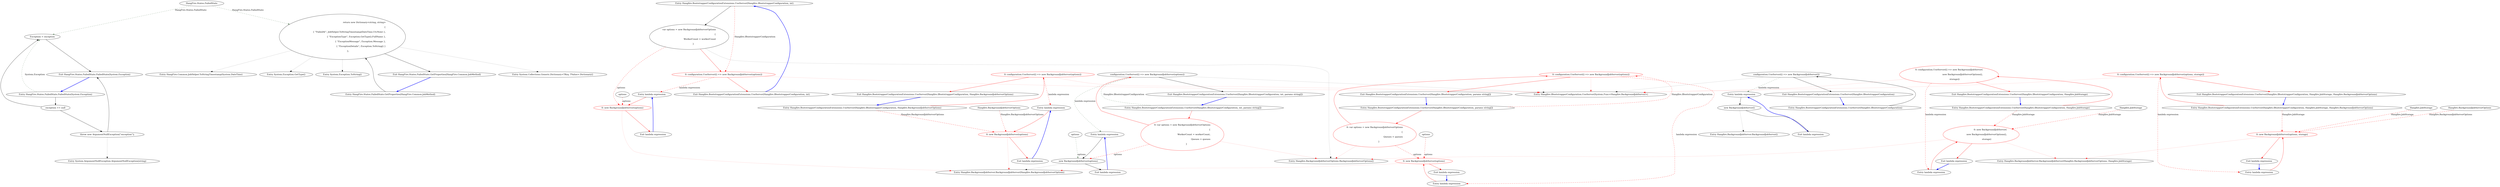digraph  {
n13 [label="HangFire.States.FailedState", span=""];
n0 [cluster="HangFire.States.FailedState.FailedState(System.Exception)", label="Entry HangFire.States.FailedState.FailedState(System.Exception)", span="27-27"];
n1 [cluster="HangFire.States.FailedState.FailedState(System.Exception)", label="exception == null", span="29-29"];
n3 [cluster="HangFire.States.FailedState.FailedState(System.Exception)", label="Exception = exception", span="31-31"];
n2 [cluster="HangFire.States.FailedState.FailedState(System.Exception)", label="throw new ArgumentNullException(''exception'');", span="29-29"];
n4 [cluster="HangFire.States.FailedState.FailedState(System.Exception)", label="Exit HangFire.States.FailedState.FailedState(System.Exception)", span="27-27"];
n5 [cluster="System.ArgumentNullException.ArgumentNullException(string)", label="Entry System.ArgumentNullException.ArgumentNullException(string)", span="0-0"];
n6 [cluster="HangFire.States.FailedState.GetProperties(HangFire.Common.JobMethod)", label="Entry HangFire.States.FailedState.GetProperties(HangFire.Common.JobMethod)", span="37-37"];
n7 [cluster="HangFire.States.FailedState.GetProperties(HangFire.Common.JobMethod)", label="return new Dictionary<string, string>\r\n                {\r\n                    { ''FailedAt'', JobHelper.ToStringTimestamp(DateTime.UtcNow) },\r\n                    { ''ExceptionType'', Exception.GetType().FullName },\r\n                    { ''ExceptionMessage'', Exception.Message },\r\n                    { ''ExceptionDetails'', Exception.ToString() }\r\n                };", span="39-45"];
n8 [cluster="HangFire.States.FailedState.GetProperties(HangFire.Common.JobMethod)", label="Exit HangFire.States.FailedState.GetProperties(HangFire.Common.JobMethod)", span="37-37"];
n9 [cluster="System.Collections.Generic.Dictionary<TKey, TValue>.Dictionary()", label="Entry System.Collections.Generic.Dictionary<TKey, TValue>.Dictionary()", span="0-0"];
n10 [cluster="HangFire.Common.JobHelper.ToStringTimestamp(System.DateTime)", label="Entry HangFire.Common.JobHelper.ToStringTimestamp(System.DateTime)", span="46-46"];
n11 [cluster="System.Exception.GetType()", label="Entry System.Exception.GetType()", span="0-0"];
n12 [cluster="System.Exception.ToString()", label="Entry System.Exception.ToString()", span="0-0"];
m0_8 [cluster="Hangfire.BootstrapperConfigurationExtensions.UseServer(Hangfire.IBootstrapperConfiguration, int)", file="SqlServerMonitoringApi.cs", label="Entry Hangfire.BootstrapperConfigurationExtensions.UseServer(Hangfire.IBootstrapperConfiguration, int)", span="42-42"];
m0_9 [cluster="Hangfire.BootstrapperConfigurationExtensions.UseServer(Hangfire.IBootstrapperConfiguration, int)", file="SqlServerMonitoringApi.cs", label="var options = new BackgroundJobServerOptions\r\n            {\r\n                WorkerCount = workerCount\r\n            }", span="46-49"];
m0_10 [cluster="Hangfire.BootstrapperConfigurationExtensions.UseServer(Hangfire.IBootstrapperConfiguration, int)", color=red, community=0, file="SqlServerMonitoringApi.cs", label="0: configuration.UseServer(() => new BackgroundJobServer(options))", span="51-51"];
m0_11 [cluster="Hangfire.BootstrapperConfigurationExtensions.UseServer(Hangfire.IBootstrapperConfiguration, int)", file="SqlServerMonitoringApi.cs", label="Exit Hangfire.BootstrapperConfigurationExtensions.UseServer(Hangfire.IBootstrapperConfiguration, int)", span="42-42"];
m0_44 [cluster="Hangfire.BootstrapperConfigurationExtensions.UseServer(Hangfire.IBootstrapperConfiguration, Hangfire.JobStorage, Hangfire.BackgroundJobServerOptions)", file="SqlServerMonitoringApi.cs", label="Entry Hangfire.BootstrapperConfigurationExtensions.UseServer(Hangfire.IBootstrapperConfiguration, Hangfire.JobStorage, Hangfire.BackgroundJobServerOptions)", span="140-140"];
m0_45 [cluster="Hangfire.BootstrapperConfigurationExtensions.UseServer(Hangfire.IBootstrapperConfiguration, Hangfire.JobStorage, Hangfire.BackgroundJobServerOptions)", color=red, community=0, file="SqlServerMonitoringApi.cs", label="0: configuration.UseServer(() => new BackgroundJobServer(options, storage))", span="145-145"];
m0_46 [cluster="Hangfire.BootstrapperConfigurationExtensions.UseServer(Hangfire.IBootstrapperConfiguration, Hangfire.JobStorage, Hangfire.BackgroundJobServerOptions)", file="SqlServerMonitoringApi.cs", label="Exit Hangfire.BootstrapperConfigurationExtensions.UseServer(Hangfire.IBootstrapperConfiguration, Hangfire.JobStorage, Hangfire.BackgroundJobServerOptions)", span="140-140"];
m0_16 [cluster="Hangfire.BackgroundJobServer.BackgroundJobServer(Hangfire.BackgroundJobServerOptions)", file="SqlServerMonitoringApi.cs", label="Entry Hangfire.BackgroundJobServer.BackgroundJobServer(Hangfire.BackgroundJobServerOptions)", span="63-63"];
m0_7 [cluster="Hangfire.BackgroundJobServer.BackgroundJobServer()", file="SqlServerMonitoringApi.cs", label="Entry Hangfire.BackgroundJobServer.BackgroundJobServer()", span="43-43"];
m0_17 [cluster="Hangfire.BootstrapperConfigurationExtensions.UseServer(Hangfire.IBootstrapperConfiguration, params string[])", file="SqlServerMonitoringApi.cs", label="Entry Hangfire.BootstrapperConfigurationExtensions.UseServer(Hangfire.IBootstrapperConfiguration, params string[])", span="62-62"];
m0_18 [cluster="Hangfire.BootstrapperConfigurationExtensions.UseServer(Hangfire.IBootstrapperConfiguration, params string[])", color=red, community=0, file="SqlServerMonitoringApi.cs", label="0: var options = new BackgroundJobServerOptions\r\n            {\r\n                Queues = queues\r\n            }", span="66-69"];
m0_19 [cluster="Hangfire.BootstrapperConfigurationExtensions.UseServer(Hangfire.IBootstrapperConfiguration, params string[])", color=red, community=0, file="SqlServerMonitoringApi.cs", label="0: configuration.UseServer(() => new BackgroundJobServer(options))", span="71-71"];
m0_20 [cluster="Hangfire.BootstrapperConfigurationExtensions.UseServer(Hangfire.IBootstrapperConfiguration, params string[])", file="SqlServerMonitoringApi.cs", label="Exit Hangfire.BootstrapperConfigurationExtensions.UseServer(Hangfire.IBootstrapperConfiguration, params string[])", span="62-62"];
m0_43 [cluster="Hangfire.BackgroundJobServer.BackgroundJobServer(Hangfire.BackgroundJobServerOptions, Hangfire.JobStorage)", file="SqlServerMonitoringApi.cs", label="Entry Hangfire.BackgroundJobServer.BackgroundJobServer(Hangfire.BackgroundJobServerOptions, Hangfire.JobStorage)", span="74-74"];
m0_47 [cluster="lambda expression", file="SqlServerMonitoringApi.cs", label="Entry lambda expression", span="145-145"];
m0_4 [cluster="lambda expression", file="SqlServerMonitoringApi.cs", label="Entry lambda expression", span="31-31"];
m0_5 [cluster="lambda expression", file="SqlServerMonitoringApi.cs", label="new BackgroundJobServer()", span="31-31"];
m0_6 [cluster="lambda expression", file="SqlServerMonitoringApi.cs", label="Exit lambda expression", span="31-31"];
m0_14 [cluster="lambda expression", color=red, community=0, file="SqlServerMonitoringApi.cs", label="0: new BackgroundJobServer(options)", span="51-51"];
m0_13 [cluster="lambda expression", file="SqlServerMonitoringApi.cs", label="Entry lambda expression", span="51-51"];
m0_15 [cluster="lambda expression", file="SqlServerMonitoringApi.cs", label="Exit lambda expression", span="51-51"];
m0_22 [cluster="lambda expression", color=red, community=0, file="SqlServerMonitoringApi.cs", label="0: new BackgroundJobServer(options)", span="71-71"];
m0_21 [cluster="lambda expression", file="SqlServerMonitoringApi.cs", label="Entry lambda expression", span="71-71"];
m0_23 [cluster="lambda expression", file="SqlServerMonitoringApi.cs", label="Exit lambda expression", span="71-71"];
m0_29 [cluster="lambda expression", file="SqlServerMonitoringApi.cs", label="new BackgroundJobServer(options)", span="95-95"];
m0_28 [cluster="lambda expression", file="SqlServerMonitoringApi.cs", label="Entry lambda expression", span="95-95"];
m0_30 [cluster="lambda expression", file="SqlServerMonitoringApi.cs", label="Exit lambda expression", span="95-95"];
m0_35 [cluster="lambda expression", color=red, community=0, file="SqlServerMonitoringApi.cs", label="0: new BackgroundJobServer(options)", span="110-110"];
m0_34 [cluster="lambda expression", file="SqlServerMonitoringApi.cs", label="Entry lambda expression", span="110-110"];
m0_36 [cluster="lambda expression", file="SqlServerMonitoringApi.cs", label="Exit lambda expression", span="110-110"];
m0_41 [cluster="lambda expression", color=red, community=0, file="SqlServerMonitoringApi.cs", label="0: new BackgroundJobServer(\r\n                new BackgroundJobServerOptions(),\r\n                storage)", span="125-127"];
m0_40 [cluster="lambda expression", file="SqlServerMonitoringApi.cs", label="Entry lambda expression", span="125-127"];
m0_42 [cluster="lambda expression", file="SqlServerMonitoringApi.cs", label="Exit lambda expression", span="125-127"];
m0_48 [cluster="lambda expression", color=red, community=0, file="SqlServerMonitoringApi.cs", label="0: new BackgroundJobServer(options, storage)", span="145-145"];
m0_49 [cluster="lambda expression", file="SqlServerMonitoringApi.cs", label="Exit lambda expression", span="145-145"];
m0_3 [cluster="Hangfire.IBootstrapperConfiguration.UseServer(System.Func<Hangfire.BackgroundJobServer>)", file="SqlServerMonitoringApi.cs", label="Entry Hangfire.IBootstrapperConfiguration.UseServer(System.Func<Hangfire.BackgroundJobServer>)", span="81-81"];
m0_12 [cluster="Hangfire.BackgroundJobServerOptions.BackgroundJobServerOptions()", file="SqlServerMonitoringApi.cs", label="Entry Hangfire.BackgroundJobServerOptions.BackgroundJobServerOptions()", span="33-33"];
m0_24 [cluster="Hangfire.BootstrapperConfigurationExtensions.UseServer(Hangfire.IBootstrapperConfiguration, int, params string[])", file="SqlServerMonitoringApi.cs", label="Entry Hangfire.BootstrapperConfigurationExtensions.UseServer(Hangfire.IBootstrapperConfiguration, int, params string[])", span="84-84"];
m0_25 [cluster="Hangfire.BootstrapperConfigurationExtensions.UseServer(Hangfire.IBootstrapperConfiguration, int, params string[])", color=red, community=0, file="SqlServerMonitoringApi.cs", label="0: var options = new BackgroundJobServerOptions\r\n            {\r\n                WorkerCount = workerCount,\r\n                Queues = queues\r\n            }", span="89-93"];
m0_26 [cluster="Hangfire.BootstrapperConfigurationExtensions.UseServer(Hangfire.IBootstrapperConfiguration, int, params string[])", file="SqlServerMonitoringApi.cs", label="configuration.UseServer(() => new BackgroundJobServer(options))", span="95-95"];
m0_27 [cluster="Hangfire.BootstrapperConfigurationExtensions.UseServer(Hangfire.IBootstrapperConfiguration, int, params string[])", file="SqlServerMonitoringApi.cs", label="Exit Hangfire.BootstrapperConfigurationExtensions.UseServer(Hangfire.IBootstrapperConfiguration, int, params string[])", span="84-84"];
m0_31 [cluster="Hangfire.BootstrapperConfigurationExtensions.UseServer(Hangfire.IBootstrapperConfiguration, Hangfire.BackgroundJobServerOptions)", file="SqlServerMonitoringApi.cs", label="Entry Hangfire.BootstrapperConfigurationExtensions.UseServer(Hangfire.IBootstrapperConfiguration, Hangfire.BackgroundJobServerOptions)", span="106-106"];
m0_32 [cluster="Hangfire.BootstrapperConfigurationExtensions.UseServer(Hangfire.IBootstrapperConfiguration, Hangfire.BackgroundJobServerOptions)", color=red, community=0, file="SqlServerMonitoringApi.cs", label="0: configuration.UseServer(() => new BackgroundJobServer(options))", span="110-110"];
m0_33 [cluster="Hangfire.BootstrapperConfigurationExtensions.UseServer(Hangfire.IBootstrapperConfiguration, Hangfire.BackgroundJobServerOptions)", file="SqlServerMonitoringApi.cs", label="Exit Hangfire.BootstrapperConfigurationExtensions.UseServer(Hangfire.IBootstrapperConfiguration, Hangfire.BackgroundJobServerOptions)", span="106-106"];
m0_0 [cluster="Hangfire.BootstrapperConfigurationExtensions.UseServer(Hangfire.IBootstrapperConfiguration)", file="SqlServerMonitoringApi.cs", label="Entry Hangfire.BootstrapperConfigurationExtensions.UseServer(Hangfire.IBootstrapperConfiguration)", span="29-29"];
m0_1 [cluster="Hangfire.BootstrapperConfigurationExtensions.UseServer(Hangfire.IBootstrapperConfiguration)", file="SqlServerMonitoringApi.cs", label="configuration.UseServer(() => new BackgroundJobServer())", span="31-31"];
m0_2 [cluster="Hangfire.BootstrapperConfigurationExtensions.UseServer(Hangfire.IBootstrapperConfiguration)", file="SqlServerMonitoringApi.cs", label="Exit Hangfire.BootstrapperConfigurationExtensions.UseServer(Hangfire.IBootstrapperConfiguration)", span="29-29"];
m0_37 [cluster="Hangfire.BootstrapperConfigurationExtensions.UseServer(Hangfire.IBootstrapperConfiguration, Hangfire.JobStorage)", file="SqlServerMonitoringApi.cs", label="Entry Hangfire.BootstrapperConfigurationExtensions.UseServer(Hangfire.IBootstrapperConfiguration, Hangfire.JobStorage)", span="121-121"];
m0_38 [cluster="Hangfire.BootstrapperConfigurationExtensions.UseServer(Hangfire.IBootstrapperConfiguration, Hangfire.JobStorage)", color=red, community=0, file="SqlServerMonitoringApi.cs", label="0: configuration.UseServer(() => new BackgroundJobServer(\r\n                new BackgroundJobServerOptions(),\r\n                storage))", span="125-127"];
m0_39 [cluster="Hangfire.BootstrapperConfigurationExtensions.UseServer(Hangfire.IBootstrapperConfiguration, Hangfire.JobStorage)", file="SqlServerMonitoringApi.cs", label="Exit Hangfire.BootstrapperConfigurationExtensions.UseServer(Hangfire.IBootstrapperConfiguration, Hangfire.JobStorage)", span="121-121"];
m0_50 [file="SqlServerMonitoringApi.cs", label=options, span=""];
m0_51 [file="SqlServerMonitoringApi.cs", label=options, span=""];
m0_52 [file="SqlServerMonitoringApi.cs", label=options, span=""];
m0_53 [file="SqlServerMonitoringApi.cs", label="Hangfire.BackgroundJobServerOptions", span=""];
m0_54 [file="SqlServerMonitoringApi.cs", label="Hangfire.JobStorage", span=""];
m0_55 [file="SqlServerMonitoringApi.cs", label="Hangfire.JobStorage", span=""];
m0_56 [file="SqlServerMonitoringApi.cs", label="Hangfire.BackgroundJobServerOptions", span=""];
n13 -> n3  [color=darkseagreen4, key=1, label="HangFire.States.FailedState", style=dashed];
n13 -> n7  [color=darkseagreen4, key=1, label="HangFire.States.FailedState", style=dashed];
n0 -> n1  [key=0, style=solid];
n0 -> n3  [color=darkseagreen4, key=1, label="System.Exception", style=dashed];
n1 -> n2  [key=0, style=solid];
n1 -> n3  [key=0, style=solid];
n3 -> n4  [key=0, style=solid];
n2 -> n4  [key=0, style=solid];
n2 -> n5  [key=2, style=dotted];
n4 -> n0  [color=blue, key=0, style=bold];
n6 -> n7  [key=0, style=solid];
n7 -> n8  [key=0, style=solid];
n7 -> n9  [key=2, style=dotted];
n7 -> n10  [key=2, style=dotted];
n7 -> n11  [key=2, style=dotted];
n7 -> n12  [key=2, style=dotted];
n8 -> n6  [color=blue, key=0, style=bold];
m0_8 -> m0_9  [key=0, style=solid];
m0_8 -> m0_10  [color=red, key=1, label="Hangfire.IBootstrapperConfiguration", style=dashed];
m0_9 -> m0_10  [color=red, key=0, style=solid];
m0_9 -> m0_12  [key=2, style=dotted];
m0_9 -> m0_14  [color=red, key=1, label=options, style=dashed];
m0_10 -> m0_11  [color=red, key=0, style=solid];
m0_10 -> m0_3  [color=red, key=2, style=dotted];
m0_10 -> m0_13  [color=red, key=1, label="lambda expression", style=dashed];
m0_11 -> m0_8  [color=blue, key=0, style=bold];
m0_44 -> m0_45  [color=red, key=0, style=solid];
m0_44 -> m0_48  [color=red, key=1, label="Hangfire.JobStorage", style=dashed];
m0_45 -> m0_46  [color=red, key=0, style=solid];
m0_45 -> m0_3  [color=red, key=2, style=dotted];
m0_45 -> m0_47  [color=red, key=1, label="lambda expression", style=dashed];
m0_46 -> m0_44  [color=blue, key=0, style=bold];
m0_17 -> m0_18  [color=red, key=0, style=solid];
m0_17 -> m0_19  [color=red, key=1, label="Hangfire.IBootstrapperConfiguration", style=dashed];
m0_18 -> m0_19  [color=red, key=0, style=solid];
m0_18 -> m0_12  [color=red, key=2, style=dotted];
m0_18 -> m0_22  [color=red, key=1, label=options, style=dashed];
m0_19 -> m0_20  [color=red, key=0, style=solid];
m0_19 -> m0_3  [color=red, key=2, style=dotted];
m0_19 -> m0_21  [color=red, key=1, label="lambda expression", style=dashed];
m0_20 -> m0_17  [color=blue, key=0, style=bold];
m0_47 -> m0_48  [color=red, key=0, style=solid];
m0_4 -> m0_5  [key=0, style=solid];
m0_5 -> m0_6  [key=0, style=solid];
m0_5 -> m0_7  [key=2, style=dotted];
m0_6 -> m0_4  [color=blue, key=0, style=bold];
m0_14 -> m0_15  [color=red, key=0, style=solid];
m0_14 -> m0_16  [color=red, key=2, style=dotted];
m0_13 -> m0_14  [color=red, key=0, style=solid];
m0_15 -> m0_13  [color=blue, key=0, style=bold];
m0_22 -> m0_23  [color=red, key=0, style=solid];
m0_22 -> m0_16  [color=red, key=2, style=dotted];
m0_21 -> m0_22  [color=red, key=0, style=solid];
m0_23 -> m0_21  [color=blue, key=0, style=bold];
m0_29 -> m0_30  [key=0, style=solid];
m0_29 -> m0_16  [key=2, style=dotted];
m0_28 -> m0_29  [key=0, style=solid];
m0_30 -> m0_28  [color=blue, key=0, style=bold];
m0_35 -> m0_36  [color=red, key=0, style=solid];
m0_35 -> m0_16  [color=red, key=2, style=dotted];
m0_34 -> m0_35  [color=red, key=0, style=solid];
m0_36 -> m0_34  [color=blue, key=0, style=bold];
m0_41 -> m0_42  [color=red, key=0, style=solid];
m0_41 -> m0_43  [color=red, key=2, style=dotted];
m0_41 -> m0_12  [color=red, key=2, style=dotted];
m0_40 -> m0_41  [color=red, key=0, style=solid];
m0_42 -> m0_40  [color=blue, key=0, style=bold];
m0_48 -> m0_49  [color=red, key=0, style=solid];
m0_48 -> m0_43  [color=red, key=2, style=dotted];
m0_49 -> m0_47  [color=blue, key=0, style=bold];
m0_24 -> m0_25  [color=red, key=0, style=solid];
m0_24 -> m0_26  [color=darkseagreen4, key=1, label="Hangfire.IBootstrapperConfiguration", style=dashed];
m0_25 -> m0_26  [color=red, key=0, style=solid];
m0_25 -> m0_12  [color=red, key=2, style=dotted];
m0_25 -> m0_29  [color=red, key=1, label=options, style=dashed];
m0_26 -> m0_27  [key=0, style=solid];
m0_26 -> m0_3  [key=2, style=dotted];
m0_26 -> m0_28  [color=darkseagreen4, key=1, label="lambda expression", style=dashed];
m0_27 -> m0_24  [color=blue, key=0, style=bold];
m0_31 -> m0_32  [color=red, key=0, style=solid];
m0_31 -> m0_35  [color=red, key=1, label="Hangfire.BackgroundJobServerOptions", style=dashed];
m0_32 -> m0_33  [color=red, key=0, style=solid];
m0_32 -> m0_3  [color=red, key=2, style=dotted];
m0_32 -> m0_34  [color=red, key=1, label="lambda expression", style=dashed];
m0_33 -> m0_31  [color=blue, key=0, style=bold];
m0_0 -> m0_1  [key=0, style=solid];
m0_1 -> m0_2  [key=0, style=solid];
m0_1 -> m0_3  [key=2, style=dotted];
m0_1 -> m0_4  [color=darkseagreen4, key=1, label="lambda expression", style=dashed];
m0_2 -> m0_0  [color=blue, key=0, style=bold];
m0_37 -> m0_38  [color=red, key=0, style=solid];
m0_37 -> m0_41  [color=red, key=1, label="Hangfire.JobStorage", style=dashed];
m0_38 -> m0_39  [color=red, key=0, style=solid];
m0_38 -> m0_3  [color=red, key=2, style=dotted];
m0_38 -> m0_40  [color=red, key=1, label="lambda expression", style=dashed];
m0_39 -> m0_37  [color=blue, key=0, style=bold];
m0_50 -> m0_14  [color=red, key=1, label=options, style=dashed];
m0_51 -> m0_22  [color=red, key=1, label=options, style=dashed];
m0_52 -> m0_29  [color=darkseagreen4, key=1, label=options, style=dashed];
m0_53 -> m0_35  [color=red, key=1, label="Hangfire.BackgroundJobServerOptions", style=dashed];
m0_54 -> m0_41  [color=red, key=1, label="Hangfire.JobStorage", style=dashed];
m0_55 -> m0_48  [color=red, key=1, label="Hangfire.JobStorage", style=dashed];
m0_56 -> m0_48  [color=red, key=1, label="Hangfire.BackgroundJobServerOptions", style=dashed];
}

